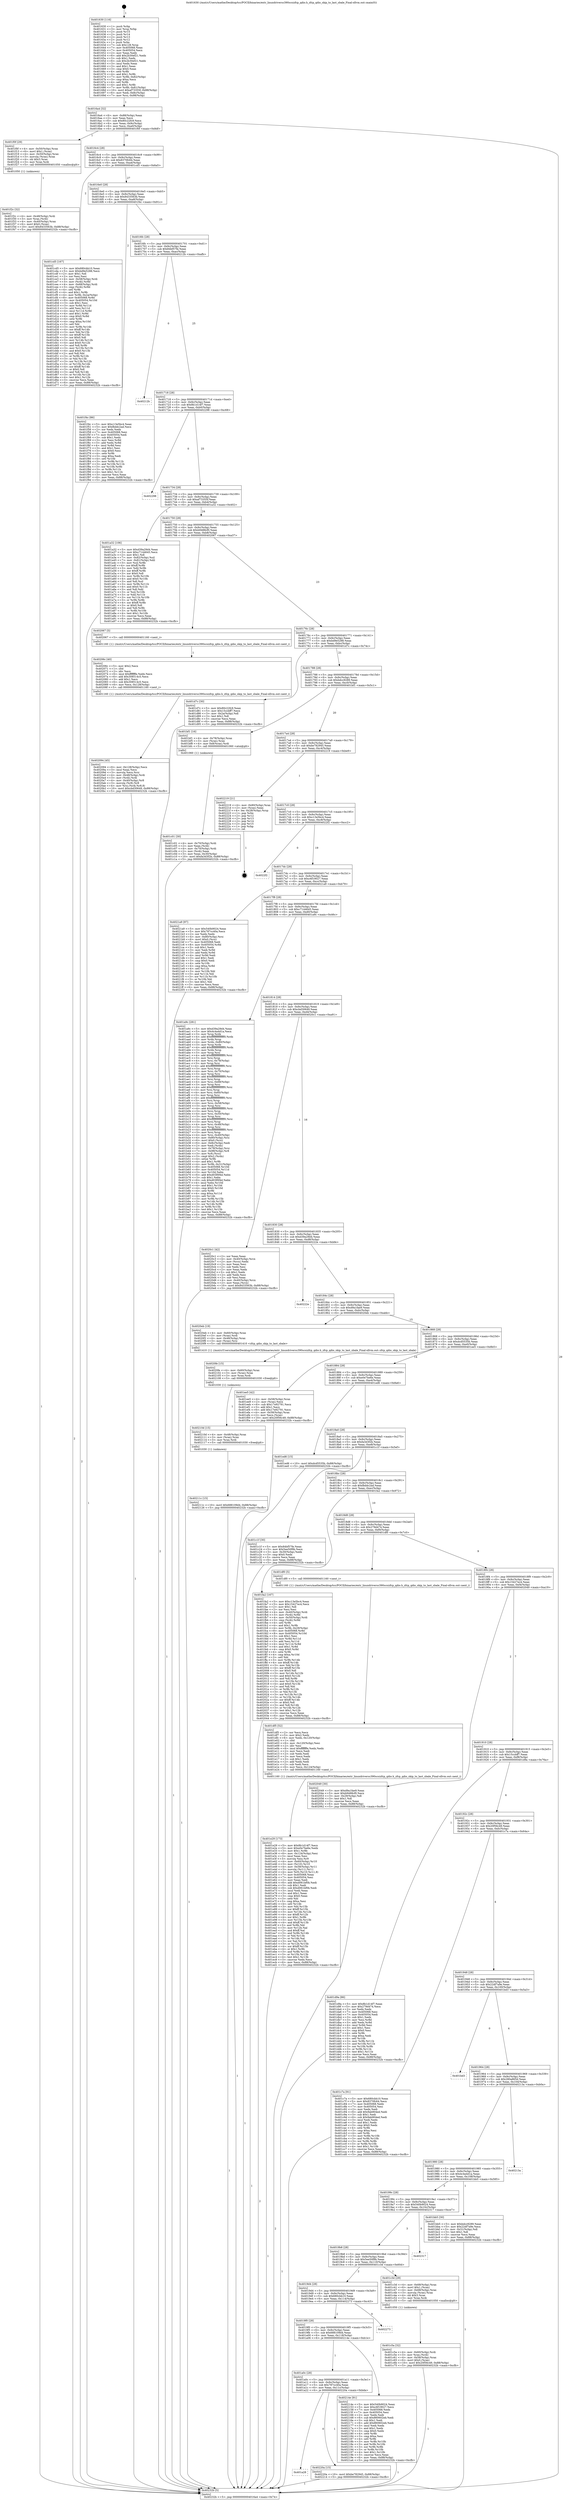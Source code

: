 digraph "0x401630" {
  label = "0x401630 (/mnt/c/Users/mathe/Desktop/tcc/POCII/binaries/extr_linuxdriverss390scsizfcp_qdio.h_zfcp_qdio_skip_to_last_sbale_Final-ollvm.out::main(0))"
  labelloc = "t"
  node[shape=record]

  Entry [label="",width=0.3,height=0.3,shape=circle,fillcolor=black,style=filled]
  "0x4016a4" [label="{
     0x4016a4 [32]\l
     | [instrs]\l
     &nbsp;&nbsp;0x4016a4 \<+6\>: mov -0x88(%rbp),%eax\l
     &nbsp;&nbsp;0x4016aa \<+2\>: mov %eax,%ecx\l
     &nbsp;&nbsp;0x4016ac \<+6\>: sub $0x80c22fc9,%ecx\l
     &nbsp;&nbsp;0x4016b2 \<+6\>: mov %eax,-0x9c(%rbp)\l
     &nbsp;&nbsp;0x4016b8 \<+6\>: mov %ecx,-0xa0(%rbp)\l
     &nbsp;&nbsp;0x4016be \<+6\>: je 0000000000401f0f \<main+0x8df\>\l
  }"]
  "0x401f0f" [label="{
     0x401f0f [29]\l
     | [instrs]\l
     &nbsp;&nbsp;0x401f0f \<+4\>: mov -0x50(%rbp),%rax\l
     &nbsp;&nbsp;0x401f13 \<+6\>: movl $0x1,(%rax)\l
     &nbsp;&nbsp;0x401f19 \<+4\>: mov -0x50(%rbp),%rax\l
     &nbsp;&nbsp;0x401f1d \<+3\>: movslq (%rax),%rax\l
     &nbsp;&nbsp;0x401f20 \<+4\>: shl $0x3,%rax\l
     &nbsp;&nbsp;0x401f24 \<+3\>: mov %rax,%rdi\l
     &nbsp;&nbsp;0x401f27 \<+5\>: call 0000000000401050 \<malloc@plt\>\l
     | [calls]\l
     &nbsp;&nbsp;0x401050 \{1\} (unknown)\l
  }"]
  "0x4016c4" [label="{
     0x4016c4 [28]\l
     | [instrs]\l
     &nbsp;&nbsp;0x4016c4 \<+5\>: jmp 00000000004016c9 \<main+0x99\>\l
     &nbsp;&nbsp;0x4016c9 \<+6\>: mov -0x9c(%rbp),%eax\l
     &nbsp;&nbsp;0x4016cf \<+5\>: sub $0x8370fc64,%eax\l
     &nbsp;&nbsp;0x4016d4 \<+6\>: mov %eax,-0xa4(%rbp)\l
     &nbsp;&nbsp;0x4016da \<+6\>: je 0000000000401cd5 \<main+0x6a5\>\l
  }"]
  Exit [label="",width=0.3,height=0.3,shape=circle,fillcolor=black,style=filled,peripheries=2]
  "0x401cd5" [label="{
     0x401cd5 [167]\l
     | [instrs]\l
     &nbsp;&nbsp;0x401cd5 \<+5\>: mov $0x680cbb10,%eax\l
     &nbsp;&nbsp;0x401cda \<+5\>: mov $0xbd9e5288,%ecx\l
     &nbsp;&nbsp;0x401cdf \<+2\>: mov $0x1,%dl\l
     &nbsp;&nbsp;0x401ce1 \<+2\>: xor %esi,%esi\l
     &nbsp;&nbsp;0x401ce3 \<+4\>: mov -0x58(%rbp),%rdi\l
     &nbsp;&nbsp;0x401ce7 \<+3\>: mov (%rdi),%r8d\l
     &nbsp;&nbsp;0x401cea \<+4\>: mov -0x68(%rbp),%rdi\l
     &nbsp;&nbsp;0x401cee \<+3\>: cmp (%rdi),%r8d\l
     &nbsp;&nbsp;0x401cf1 \<+4\>: setl %r9b\l
     &nbsp;&nbsp;0x401cf5 \<+4\>: and $0x1,%r9b\l
     &nbsp;&nbsp;0x401cf9 \<+4\>: mov %r9b,-0x2a(%rbp)\l
     &nbsp;&nbsp;0x401cfd \<+8\>: mov 0x405068,%r8d\l
     &nbsp;&nbsp;0x401d05 \<+8\>: mov 0x405054,%r10d\l
     &nbsp;&nbsp;0x401d0d \<+3\>: sub $0x1,%esi\l
     &nbsp;&nbsp;0x401d10 \<+3\>: mov %r8d,%r11d\l
     &nbsp;&nbsp;0x401d13 \<+3\>: add %esi,%r11d\l
     &nbsp;&nbsp;0x401d16 \<+4\>: imul %r11d,%r8d\l
     &nbsp;&nbsp;0x401d1a \<+4\>: and $0x1,%r8d\l
     &nbsp;&nbsp;0x401d1e \<+4\>: cmp $0x0,%r8d\l
     &nbsp;&nbsp;0x401d22 \<+4\>: sete %r9b\l
     &nbsp;&nbsp;0x401d26 \<+4\>: cmp $0xa,%r10d\l
     &nbsp;&nbsp;0x401d2a \<+3\>: setl %bl\l
     &nbsp;&nbsp;0x401d2d \<+3\>: mov %r9b,%r14b\l
     &nbsp;&nbsp;0x401d30 \<+4\>: xor $0xff,%r14b\l
     &nbsp;&nbsp;0x401d34 \<+3\>: mov %bl,%r15b\l
     &nbsp;&nbsp;0x401d37 \<+4\>: xor $0xff,%r15b\l
     &nbsp;&nbsp;0x401d3b \<+3\>: xor $0x0,%dl\l
     &nbsp;&nbsp;0x401d3e \<+3\>: mov %r14b,%r12b\l
     &nbsp;&nbsp;0x401d41 \<+4\>: and $0x0,%r12b\l
     &nbsp;&nbsp;0x401d45 \<+3\>: and %dl,%r9b\l
     &nbsp;&nbsp;0x401d48 \<+3\>: mov %r15b,%r13b\l
     &nbsp;&nbsp;0x401d4b \<+4\>: and $0x0,%r13b\l
     &nbsp;&nbsp;0x401d4f \<+2\>: and %dl,%bl\l
     &nbsp;&nbsp;0x401d51 \<+3\>: or %r9b,%r12b\l
     &nbsp;&nbsp;0x401d54 \<+3\>: or %bl,%r13b\l
     &nbsp;&nbsp;0x401d57 \<+3\>: xor %r13b,%r12b\l
     &nbsp;&nbsp;0x401d5a \<+3\>: or %r15b,%r14b\l
     &nbsp;&nbsp;0x401d5d \<+4\>: xor $0xff,%r14b\l
     &nbsp;&nbsp;0x401d61 \<+3\>: or $0x0,%dl\l
     &nbsp;&nbsp;0x401d64 \<+3\>: and %dl,%r14b\l
     &nbsp;&nbsp;0x401d67 \<+3\>: or %r14b,%r12b\l
     &nbsp;&nbsp;0x401d6a \<+4\>: test $0x1,%r12b\l
     &nbsp;&nbsp;0x401d6e \<+3\>: cmovne %ecx,%eax\l
     &nbsp;&nbsp;0x401d71 \<+6\>: mov %eax,-0x88(%rbp)\l
     &nbsp;&nbsp;0x401d77 \<+5\>: jmp 000000000040232b \<main+0xcfb\>\l
  }"]
  "0x4016e0" [label="{
     0x4016e0 [28]\l
     | [instrs]\l
     &nbsp;&nbsp;0x4016e0 \<+5\>: jmp 00000000004016e5 \<main+0xb5\>\l
     &nbsp;&nbsp;0x4016e5 \<+6\>: mov -0x9c(%rbp),%eax\l
     &nbsp;&nbsp;0x4016eb \<+5\>: sub $0x8433563b,%eax\l
     &nbsp;&nbsp;0x4016f0 \<+6\>: mov %eax,-0xa8(%rbp)\l
     &nbsp;&nbsp;0x4016f6 \<+6\>: je 0000000000401f4c \<main+0x91c\>\l
  }"]
  "0x401a28" [label="{
     0x401a28\l
  }", style=dashed]
  "0x401f4c" [label="{
     0x401f4c [86]\l
     | [instrs]\l
     &nbsp;&nbsp;0x401f4c \<+5\>: mov $0xc13e5bc4,%eax\l
     &nbsp;&nbsp;0x401f51 \<+5\>: mov $0xfbddc2ad,%ecx\l
     &nbsp;&nbsp;0x401f56 \<+2\>: xor %edx,%edx\l
     &nbsp;&nbsp;0x401f58 \<+7\>: mov 0x405068,%esi\l
     &nbsp;&nbsp;0x401f5f \<+7\>: mov 0x405054,%edi\l
     &nbsp;&nbsp;0x401f66 \<+3\>: sub $0x1,%edx\l
     &nbsp;&nbsp;0x401f69 \<+3\>: mov %esi,%r8d\l
     &nbsp;&nbsp;0x401f6c \<+3\>: add %edx,%r8d\l
     &nbsp;&nbsp;0x401f6f \<+4\>: imul %r8d,%esi\l
     &nbsp;&nbsp;0x401f73 \<+3\>: and $0x1,%esi\l
     &nbsp;&nbsp;0x401f76 \<+3\>: cmp $0x0,%esi\l
     &nbsp;&nbsp;0x401f79 \<+4\>: sete %r9b\l
     &nbsp;&nbsp;0x401f7d \<+3\>: cmp $0xa,%edi\l
     &nbsp;&nbsp;0x401f80 \<+4\>: setl %r10b\l
     &nbsp;&nbsp;0x401f84 \<+3\>: mov %r9b,%r11b\l
     &nbsp;&nbsp;0x401f87 \<+3\>: and %r10b,%r11b\l
     &nbsp;&nbsp;0x401f8a \<+3\>: xor %r10b,%r9b\l
     &nbsp;&nbsp;0x401f8d \<+3\>: or %r9b,%r11b\l
     &nbsp;&nbsp;0x401f90 \<+4\>: test $0x1,%r11b\l
     &nbsp;&nbsp;0x401f94 \<+3\>: cmovne %ecx,%eax\l
     &nbsp;&nbsp;0x401f97 \<+6\>: mov %eax,-0x88(%rbp)\l
     &nbsp;&nbsp;0x401f9d \<+5\>: jmp 000000000040232b \<main+0xcfb\>\l
  }"]
  "0x4016fc" [label="{
     0x4016fc [28]\l
     | [instrs]\l
     &nbsp;&nbsp;0x4016fc \<+5\>: jmp 0000000000401701 \<main+0xd1\>\l
     &nbsp;&nbsp;0x401701 \<+6\>: mov -0x9c(%rbp),%eax\l
     &nbsp;&nbsp;0x401707 \<+5\>: sub $0x84bf57fe,%eax\l
     &nbsp;&nbsp;0x40170c \<+6\>: mov %eax,-0xac(%rbp)\l
     &nbsp;&nbsp;0x401712 \<+6\>: je 000000000040212b \<main+0xafb\>\l
  }"]
  "0x40220a" [label="{
     0x40220a [15]\l
     | [instrs]\l
     &nbsp;&nbsp;0x40220a \<+10\>: movl $0xbe782945,-0x88(%rbp)\l
     &nbsp;&nbsp;0x402214 \<+5\>: jmp 000000000040232b \<main+0xcfb\>\l
  }"]
  "0x40212b" [label="{
     0x40212b\l
  }", style=dashed]
  "0x401718" [label="{
     0x401718 [28]\l
     | [instrs]\l
     &nbsp;&nbsp;0x401718 \<+5\>: jmp 000000000040171d \<main+0xed\>\l
     &nbsp;&nbsp;0x40171d \<+6\>: mov -0x9c(%rbp),%eax\l
     &nbsp;&nbsp;0x401723 \<+5\>: sub $0x8b1d14f7,%eax\l
     &nbsp;&nbsp;0x401728 \<+6\>: mov %eax,-0xb0(%rbp)\l
     &nbsp;&nbsp;0x40172e \<+6\>: je 0000000000402298 \<main+0xc68\>\l
  }"]
  "0x401a0c" [label="{
     0x401a0c [28]\l
     | [instrs]\l
     &nbsp;&nbsp;0x401a0c \<+5\>: jmp 0000000000401a11 \<main+0x3e1\>\l
     &nbsp;&nbsp;0x401a11 \<+6\>: mov -0x9c(%rbp),%eax\l
     &nbsp;&nbsp;0x401a17 \<+5\>: sub $0x787cc40a,%eax\l
     &nbsp;&nbsp;0x401a1c \<+6\>: mov %eax,-0x11c(%rbp)\l
     &nbsp;&nbsp;0x401a22 \<+6\>: je 000000000040220a \<main+0xbda\>\l
  }"]
  "0x402298" [label="{
     0x402298\l
  }", style=dashed]
  "0x401734" [label="{
     0x401734 [28]\l
     | [instrs]\l
     &nbsp;&nbsp;0x401734 \<+5\>: jmp 0000000000401739 \<main+0x109\>\l
     &nbsp;&nbsp;0x401739 \<+6\>: mov -0x9c(%rbp),%eax\l
     &nbsp;&nbsp;0x40173f \<+5\>: sub $0xaf73355f,%eax\l
     &nbsp;&nbsp;0x401744 \<+6\>: mov %eax,-0xb4(%rbp)\l
     &nbsp;&nbsp;0x40174a \<+6\>: je 0000000000401a32 \<main+0x402\>\l
  }"]
  "0x40214e" [label="{
     0x40214e [91]\l
     | [instrs]\l
     &nbsp;&nbsp;0x40214e \<+5\>: mov $0x540b9024,%eax\l
     &nbsp;&nbsp;0x402153 \<+5\>: mov $0xc6f19027,%ecx\l
     &nbsp;&nbsp;0x402158 \<+7\>: mov 0x405068,%edx\l
     &nbsp;&nbsp;0x40215f \<+7\>: mov 0x405054,%esi\l
     &nbsp;&nbsp;0x402166 \<+2\>: mov %edx,%edi\l
     &nbsp;&nbsp;0x402168 \<+6\>: sub $0x860602eb,%edi\l
     &nbsp;&nbsp;0x40216e \<+3\>: sub $0x1,%edi\l
     &nbsp;&nbsp;0x402171 \<+6\>: add $0x860602eb,%edi\l
     &nbsp;&nbsp;0x402177 \<+3\>: imul %edi,%edx\l
     &nbsp;&nbsp;0x40217a \<+3\>: and $0x1,%edx\l
     &nbsp;&nbsp;0x40217d \<+3\>: cmp $0x0,%edx\l
     &nbsp;&nbsp;0x402180 \<+4\>: sete %r8b\l
     &nbsp;&nbsp;0x402184 \<+3\>: cmp $0xa,%esi\l
     &nbsp;&nbsp;0x402187 \<+4\>: setl %r9b\l
     &nbsp;&nbsp;0x40218b \<+3\>: mov %r8b,%r10b\l
     &nbsp;&nbsp;0x40218e \<+3\>: and %r9b,%r10b\l
     &nbsp;&nbsp;0x402191 \<+3\>: xor %r9b,%r8b\l
     &nbsp;&nbsp;0x402194 \<+3\>: or %r8b,%r10b\l
     &nbsp;&nbsp;0x402197 \<+4\>: test $0x1,%r10b\l
     &nbsp;&nbsp;0x40219b \<+3\>: cmovne %ecx,%eax\l
     &nbsp;&nbsp;0x40219e \<+6\>: mov %eax,-0x88(%rbp)\l
     &nbsp;&nbsp;0x4021a4 \<+5\>: jmp 000000000040232b \<main+0xcfb\>\l
  }"]
  "0x401a32" [label="{
     0x401a32 [106]\l
     | [instrs]\l
     &nbsp;&nbsp;0x401a32 \<+5\>: mov $0xd39a29d4,%eax\l
     &nbsp;&nbsp;0x401a37 \<+5\>: mov $0xc7144645,%ecx\l
     &nbsp;&nbsp;0x401a3c \<+2\>: mov $0x1,%dl\l
     &nbsp;&nbsp;0x401a3e \<+7\>: mov -0x82(%rbp),%sil\l
     &nbsp;&nbsp;0x401a45 \<+7\>: mov -0x81(%rbp),%dil\l
     &nbsp;&nbsp;0x401a4c \<+3\>: mov %sil,%r8b\l
     &nbsp;&nbsp;0x401a4f \<+4\>: xor $0xff,%r8b\l
     &nbsp;&nbsp;0x401a53 \<+3\>: mov %dil,%r9b\l
     &nbsp;&nbsp;0x401a56 \<+4\>: xor $0xff,%r9b\l
     &nbsp;&nbsp;0x401a5a \<+3\>: xor $0x0,%dl\l
     &nbsp;&nbsp;0x401a5d \<+3\>: mov %r8b,%r10b\l
     &nbsp;&nbsp;0x401a60 \<+4\>: and $0x0,%r10b\l
     &nbsp;&nbsp;0x401a64 \<+3\>: and %dl,%sil\l
     &nbsp;&nbsp;0x401a67 \<+3\>: mov %r9b,%r11b\l
     &nbsp;&nbsp;0x401a6a \<+4\>: and $0x0,%r11b\l
     &nbsp;&nbsp;0x401a6e \<+3\>: and %dl,%dil\l
     &nbsp;&nbsp;0x401a71 \<+3\>: or %sil,%r10b\l
     &nbsp;&nbsp;0x401a74 \<+3\>: or %dil,%r11b\l
     &nbsp;&nbsp;0x401a77 \<+3\>: xor %r11b,%r10b\l
     &nbsp;&nbsp;0x401a7a \<+3\>: or %r9b,%r8b\l
     &nbsp;&nbsp;0x401a7d \<+4\>: xor $0xff,%r8b\l
     &nbsp;&nbsp;0x401a81 \<+3\>: or $0x0,%dl\l
     &nbsp;&nbsp;0x401a84 \<+3\>: and %dl,%r8b\l
     &nbsp;&nbsp;0x401a87 \<+3\>: or %r8b,%r10b\l
     &nbsp;&nbsp;0x401a8a \<+4\>: test $0x1,%r10b\l
     &nbsp;&nbsp;0x401a8e \<+3\>: cmovne %ecx,%eax\l
     &nbsp;&nbsp;0x401a91 \<+6\>: mov %eax,-0x88(%rbp)\l
     &nbsp;&nbsp;0x401a97 \<+5\>: jmp 000000000040232b \<main+0xcfb\>\l
  }"]
  "0x401750" [label="{
     0x401750 [28]\l
     | [instrs]\l
     &nbsp;&nbsp;0x401750 \<+5\>: jmp 0000000000401755 \<main+0x125\>\l
     &nbsp;&nbsp;0x401755 \<+6\>: mov -0x9c(%rbp),%eax\l
     &nbsp;&nbsp;0x40175b \<+5\>: sub $0xb9488cf0,%eax\l
     &nbsp;&nbsp;0x401760 \<+6\>: mov %eax,-0xb8(%rbp)\l
     &nbsp;&nbsp;0x401766 \<+6\>: je 0000000000402067 \<main+0xa37\>\l
  }"]
  "0x40232b" [label="{
     0x40232b [5]\l
     | [instrs]\l
     &nbsp;&nbsp;0x40232b \<+5\>: jmp 00000000004016a4 \<main+0x74\>\l
  }"]
  "0x401630" [label="{
     0x401630 [116]\l
     | [instrs]\l
     &nbsp;&nbsp;0x401630 \<+1\>: push %rbp\l
     &nbsp;&nbsp;0x401631 \<+3\>: mov %rsp,%rbp\l
     &nbsp;&nbsp;0x401634 \<+2\>: push %r15\l
     &nbsp;&nbsp;0x401636 \<+2\>: push %r14\l
     &nbsp;&nbsp;0x401638 \<+2\>: push %r13\l
     &nbsp;&nbsp;0x40163a \<+2\>: push %r12\l
     &nbsp;&nbsp;0x40163c \<+1\>: push %rbx\l
     &nbsp;&nbsp;0x40163d \<+7\>: sub $0x128,%rsp\l
     &nbsp;&nbsp;0x401644 \<+7\>: mov 0x405068,%eax\l
     &nbsp;&nbsp;0x40164b \<+7\>: mov 0x405054,%ecx\l
     &nbsp;&nbsp;0x401652 \<+2\>: mov %eax,%edx\l
     &nbsp;&nbsp;0x401654 \<+6\>: add $0x2b30ef21,%edx\l
     &nbsp;&nbsp;0x40165a \<+3\>: sub $0x1,%edx\l
     &nbsp;&nbsp;0x40165d \<+6\>: sub $0x2b30ef21,%edx\l
     &nbsp;&nbsp;0x401663 \<+3\>: imul %edx,%eax\l
     &nbsp;&nbsp;0x401666 \<+3\>: and $0x1,%eax\l
     &nbsp;&nbsp;0x401669 \<+3\>: cmp $0x0,%eax\l
     &nbsp;&nbsp;0x40166c \<+4\>: sete %r8b\l
     &nbsp;&nbsp;0x401670 \<+4\>: and $0x1,%r8b\l
     &nbsp;&nbsp;0x401674 \<+7\>: mov %r8b,-0x82(%rbp)\l
     &nbsp;&nbsp;0x40167b \<+3\>: cmp $0xa,%ecx\l
     &nbsp;&nbsp;0x40167e \<+4\>: setl %r8b\l
     &nbsp;&nbsp;0x401682 \<+4\>: and $0x1,%r8b\l
     &nbsp;&nbsp;0x401686 \<+7\>: mov %r8b,-0x81(%rbp)\l
     &nbsp;&nbsp;0x40168d \<+10\>: movl $0xaf73355f,-0x88(%rbp)\l
     &nbsp;&nbsp;0x401697 \<+6\>: mov %edi,-0x8c(%rbp)\l
     &nbsp;&nbsp;0x40169d \<+7\>: mov %rsi,-0x98(%rbp)\l
  }"]
  "0x4019f0" [label="{
     0x4019f0 [28]\l
     | [instrs]\l
     &nbsp;&nbsp;0x4019f0 \<+5\>: jmp 00000000004019f5 \<main+0x3c5\>\l
     &nbsp;&nbsp;0x4019f5 \<+6\>: mov -0x9c(%rbp),%eax\l
     &nbsp;&nbsp;0x4019fb \<+5\>: sub $0x688109d4,%eax\l
     &nbsp;&nbsp;0x401a00 \<+6\>: mov %eax,-0x118(%rbp)\l
     &nbsp;&nbsp;0x401a06 \<+6\>: je 000000000040214e \<main+0xb1e\>\l
  }"]
  "0x402067" [label="{
     0x402067 [5]\l
     | [instrs]\l
     &nbsp;&nbsp;0x402067 \<+5\>: call 0000000000401160 \<next_i\>\l
     | [calls]\l
     &nbsp;&nbsp;0x401160 \{1\} (/mnt/c/Users/mathe/Desktop/tcc/POCII/binaries/extr_linuxdriverss390scsizfcp_qdio.h_zfcp_qdio_skip_to_last_sbale_Final-ollvm.out::next_i)\l
  }"]
  "0x40176c" [label="{
     0x40176c [28]\l
     | [instrs]\l
     &nbsp;&nbsp;0x40176c \<+5\>: jmp 0000000000401771 \<main+0x141\>\l
     &nbsp;&nbsp;0x401771 \<+6\>: mov -0x9c(%rbp),%eax\l
     &nbsp;&nbsp;0x401777 \<+5\>: sub $0xbd9e5288,%eax\l
     &nbsp;&nbsp;0x40177c \<+6\>: mov %eax,-0xbc(%rbp)\l
     &nbsp;&nbsp;0x401782 \<+6\>: je 0000000000401d7c \<main+0x74c\>\l
  }"]
  "0x402273" [label="{
     0x402273\l
  }", style=dashed]
  "0x401d7c" [label="{
     0x401d7c [30]\l
     | [instrs]\l
     &nbsp;&nbsp;0x401d7c \<+5\>: mov $0x80c22fc9,%eax\l
     &nbsp;&nbsp;0x401d81 \<+5\>: mov $0x15ccbff7,%ecx\l
     &nbsp;&nbsp;0x401d86 \<+3\>: mov -0x2a(%rbp),%dl\l
     &nbsp;&nbsp;0x401d89 \<+3\>: test $0x1,%dl\l
     &nbsp;&nbsp;0x401d8c \<+3\>: cmovne %ecx,%eax\l
     &nbsp;&nbsp;0x401d8f \<+6\>: mov %eax,-0x88(%rbp)\l
     &nbsp;&nbsp;0x401d95 \<+5\>: jmp 000000000040232b \<main+0xcfb\>\l
  }"]
  "0x401788" [label="{
     0x401788 [28]\l
     | [instrs]\l
     &nbsp;&nbsp;0x401788 \<+5\>: jmp 000000000040178d \<main+0x15d\>\l
     &nbsp;&nbsp;0x40178d \<+6\>: mov -0x9c(%rbp),%eax\l
     &nbsp;&nbsp;0x401793 \<+5\>: sub $0xbdcc9289,%eax\l
     &nbsp;&nbsp;0x401798 \<+6\>: mov %eax,-0xc0(%rbp)\l
     &nbsp;&nbsp;0x40179e \<+6\>: je 0000000000401bf1 \<main+0x5c1\>\l
  }"]
  "0x40211c" [label="{
     0x40211c [15]\l
     | [instrs]\l
     &nbsp;&nbsp;0x40211c \<+10\>: movl $0x688109d4,-0x88(%rbp)\l
     &nbsp;&nbsp;0x402126 \<+5\>: jmp 000000000040232b \<main+0xcfb\>\l
  }"]
  "0x401bf1" [label="{
     0x401bf1 [16]\l
     | [instrs]\l
     &nbsp;&nbsp;0x401bf1 \<+4\>: mov -0x78(%rbp),%rax\l
     &nbsp;&nbsp;0x401bf5 \<+3\>: mov (%rax),%rax\l
     &nbsp;&nbsp;0x401bf8 \<+4\>: mov 0x8(%rax),%rdi\l
     &nbsp;&nbsp;0x401bfc \<+5\>: call 0000000000401060 \<atoi@plt\>\l
     | [calls]\l
     &nbsp;&nbsp;0x401060 \{1\} (unknown)\l
  }"]
  "0x4017a4" [label="{
     0x4017a4 [28]\l
     | [instrs]\l
     &nbsp;&nbsp;0x4017a4 \<+5\>: jmp 00000000004017a9 \<main+0x179\>\l
     &nbsp;&nbsp;0x4017a9 \<+6\>: mov -0x9c(%rbp),%eax\l
     &nbsp;&nbsp;0x4017af \<+5\>: sub $0xbe782945,%eax\l
     &nbsp;&nbsp;0x4017b4 \<+6\>: mov %eax,-0xc4(%rbp)\l
     &nbsp;&nbsp;0x4017ba \<+6\>: je 0000000000402219 \<main+0xbe9\>\l
  }"]
  "0x40210d" [label="{
     0x40210d [15]\l
     | [instrs]\l
     &nbsp;&nbsp;0x40210d \<+4\>: mov -0x48(%rbp),%rax\l
     &nbsp;&nbsp;0x402111 \<+3\>: mov (%rax),%rax\l
     &nbsp;&nbsp;0x402114 \<+3\>: mov %rax,%rdi\l
     &nbsp;&nbsp;0x402117 \<+5\>: call 0000000000401030 \<free@plt\>\l
     | [calls]\l
     &nbsp;&nbsp;0x401030 \{1\} (unknown)\l
  }"]
  "0x402219" [label="{
     0x402219 [21]\l
     | [instrs]\l
     &nbsp;&nbsp;0x402219 \<+4\>: mov -0x80(%rbp),%rax\l
     &nbsp;&nbsp;0x40221d \<+2\>: mov (%rax),%eax\l
     &nbsp;&nbsp;0x40221f \<+4\>: lea -0x28(%rbp),%rsp\l
     &nbsp;&nbsp;0x402223 \<+1\>: pop %rbx\l
     &nbsp;&nbsp;0x402224 \<+2\>: pop %r12\l
     &nbsp;&nbsp;0x402226 \<+2\>: pop %r13\l
     &nbsp;&nbsp;0x402228 \<+2\>: pop %r14\l
     &nbsp;&nbsp;0x40222a \<+2\>: pop %r15\l
     &nbsp;&nbsp;0x40222c \<+1\>: pop %rbp\l
     &nbsp;&nbsp;0x40222d \<+1\>: ret\l
  }"]
  "0x4017c0" [label="{
     0x4017c0 [28]\l
     | [instrs]\l
     &nbsp;&nbsp;0x4017c0 \<+5\>: jmp 00000000004017c5 \<main+0x195\>\l
     &nbsp;&nbsp;0x4017c5 \<+6\>: mov -0x9c(%rbp),%eax\l
     &nbsp;&nbsp;0x4017cb \<+5\>: sub $0xc13e5bc4,%eax\l
     &nbsp;&nbsp;0x4017d0 \<+6\>: mov %eax,-0xc8(%rbp)\l
     &nbsp;&nbsp;0x4017d6 \<+6\>: je 00000000004022f2 \<main+0xcc2\>\l
  }"]
  "0x4020fe" [label="{
     0x4020fe [15]\l
     | [instrs]\l
     &nbsp;&nbsp;0x4020fe \<+4\>: mov -0x60(%rbp),%rax\l
     &nbsp;&nbsp;0x402102 \<+3\>: mov (%rax),%rax\l
     &nbsp;&nbsp;0x402105 \<+3\>: mov %rax,%rdi\l
     &nbsp;&nbsp;0x402108 \<+5\>: call 0000000000401030 \<free@plt\>\l
     | [calls]\l
     &nbsp;&nbsp;0x401030 \{1\} (unknown)\l
  }"]
  "0x4022f2" [label="{
     0x4022f2\l
  }", style=dashed]
  "0x4017dc" [label="{
     0x4017dc [28]\l
     | [instrs]\l
     &nbsp;&nbsp;0x4017dc \<+5\>: jmp 00000000004017e1 \<main+0x1b1\>\l
     &nbsp;&nbsp;0x4017e1 \<+6\>: mov -0x9c(%rbp),%eax\l
     &nbsp;&nbsp;0x4017e7 \<+5\>: sub $0xc6f19027,%eax\l
     &nbsp;&nbsp;0x4017ec \<+6\>: mov %eax,-0xcc(%rbp)\l
     &nbsp;&nbsp;0x4017f2 \<+6\>: je 00000000004021a9 \<main+0xb79\>\l
  }"]
  "0x402094" [label="{
     0x402094 [45]\l
     | [instrs]\l
     &nbsp;&nbsp;0x402094 \<+6\>: mov -0x128(%rbp),%ecx\l
     &nbsp;&nbsp;0x40209a \<+3\>: imul %eax,%ecx\l
     &nbsp;&nbsp;0x40209d \<+3\>: movslq %ecx,%rsi\l
     &nbsp;&nbsp;0x4020a0 \<+4\>: mov -0x48(%rbp),%rdi\l
     &nbsp;&nbsp;0x4020a4 \<+3\>: mov (%rdi),%rdi\l
     &nbsp;&nbsp;0x4020a7 \<+4\>: mov -0x40(%rbp),%r8\l
     &nbsp;&nbsp;0x4020ab \<+3\>: movslq (%r8),%r8\l
     &nbsp;&nbsp;0x4020ae \<+4\>: mov %rsi,(%rdi,%r8,8)\l
     &nbsp;&nbsp;0x4020b2 \<+10\>: movl $0xcbd30649,-0x88(%rbp)\l
     &nbsp;&nbsp;0x4020bc \<+5\>: jmp 000000000040232b \<main+0xcfb\>\l
  }"]
  "0x4021a9" [label="{
     0x4021a9 [97]\l
     | [instrs]\l
     &nbsp;&nbsp;0x4021a9 \<+5\>: mov $0x540b9024,%eax\l
     &nbsp;&nbsp;0x4021ae \<+5\>: mov $0x787cc40a,%ecx\l
     &nbsp;&nbsp;0x4021b3 \<+2\>: xor %edx,%edx\l
     &nbsp;&nbsp;0x4021b5 \<+4\>: mov -0x80(%rbp),%rsi\l
     &nbsp;&nbsp;0x4021b9 \<+6\>: movl $0x0,(%rsi)\l
     &nbsp;&nbsp;0x4021bf \<+7\>: mov 0x405068,%edi\l
     &nbsp;&nbsp;0x4021c6 \<+8\>: mov 0x405054,%r8d\l
     &nbsp;&nbsp;0x4021ce \<+3\>: sub $0x1,%edx\l
     &nbsp;&nbsp;0x4021d1 \<+3\>: mov %edi,%r9d\l
     &nbsp;&nbsp;0x4021d4 \<+3\>: add %edx,%r9d\l
     &nbsp;&nbsp;0x4021d7 \<+4\>: imul %r9d,%edi\l
     &nbsp;&nbsp;0x4021db \<+3\>: and $0x1,%edi\l
     &nbsp;&nbsp;0x4021de \<+3\>: cmp $0x0,%edi\l
     &nbsp;&nbsp;0x4021e1 \<+4\>: sete %r10b\l
     &nbsp;&nbsp;0x4021e5 \<+4\>: cmp $0xa,%r8d\l
     &nbsp;&nbsp;0x4021e9 \<+4\>: setl %r11b\l
     &nbsp;&nbsp;0x4021ed \<+3\>: mov %r10b,%bl\l
     &nbsp;&nbsp;0x4021f0 \<+3\>: and %r11b,%bl\l
     &nbsp;&nbsp;0x4021f3 \<+3\>: xor %r11b,%r10b\l
     &nbsp;&nbsp;0x4021f6 \<+3\>: or %r10b,%bl\l
     &nbsp;&nbsp;0x4021f9 \<+3\>: test $0x1,%bl\l
     &nbsp;&nbsp;0x4021fc \<+3\>: cmovne %ecx,%eax\l
     &nbsp;&nbsp;0x4021ff \<+6\>: mov %eax,-0x88(%rbp)\l
     &nbsp;&nbsp;0x402205 \<+5\>: jmp 000000000040232b \<main+0xcfb\>\l
  }"]
  "0x4017f8" [label="{
     0x4017f8 [28]\l
     | [instrs]\l
     &nbsp;&nbsp;0x4017f8 \<+5\>: jmp 00000000004017fd \<main+0x1cd\>\l
     &nbsp;&nbsp;0x4017fd \<+6\>: mov -0x9c(%rbp),%eax\l
     &nbsp;&nbsp;0x401803 \<+5\>: sub $0xc7144645,%eax\l
     &nbsp;&nbsp;0x401808 \<+6\>: mov %eax,-0xd0(%rbp)\l
     &nbsp;&nbsp;0x40180e \<+6\>: je 0000000000401a9c \<main+0x46c\>\l
  }"]
  "0x40206c" [label="{
     0x40206c [40]\l
     | [instrs]\l
     &nbsp;&nbsp;0x40206c \<+5\>: mov $0x2,%ecx\l
     &nbsp;&nbsp;0x402071 \<+1\>: cltd\l
     &nbsp;&nbsp;0x402072 \<+2\>: idiv %ecx\l
     &nbsp;&nbsp;0x402074 \<+6\>: imul $0xfffffffe,%edx,%ecx\l
     &nbsp;&nbsp;0x40207a \<+6\>: add $0x308514c5,%ecx\l
     &nbsp;&nbsp;0x402080 \<+3\>: add $0x1,%ecx\l
     &nbsp;&nbsp;0x402083 \<+6\>: sub $0x308514c5,%ecx\l
     &nbsp;&nbsp;0x402089 \<+6\>: mov %ecx,-0x128(%rbp)\l
     &nbsp;&nbsp;0x40208f \<+5\>: call 0000000000401160 \<next_i\>\l
     | [calls]\l
     &nbsp;&nbsp;0x401160 \{1\} (/mnt/c/Users/mathe/Desktop/tcc/POCII/binaries/extr_linuxdriverss390scsizfcp_qdio.h_zfcp_qdio_skip_to_last_sbale_Final-ollvm.out::next_i)\l
  }"]
  "0x401a9c" [label="{
     0x401a9c [281]\l
     | [instrs]\l
     &nbsp;&nbsp;0x401a9c \<+5\>: mov $0xd39a29d4,%eax\l
     &nbsp;&nbsp;0x401aa1 \<+5\>: mov $0x4c4a4d1a,%ecx\l
     &nbsp;&nbsp;0x401aa6 \<+3\>: mov %rsp,%rdx\l
     &nbsp;&nbsp;0x401aa9 \<+4\>: add $0xfffffffffffffff0,%rdx\l
     &nbsp;&nbsp;0x401aad \<+3\>: mov %rdx,%rsp\l
     &nbsp;&nbsp;0x401ab0 \<+4\>: mov %rdx,-0x80(%rbp)\l
     &nbsp;&nbsp;0x401ab4 \<+3\>: mov %rsp,%rdx\l
     &nbsp;&nbsp;0x401ab7 \<+4\>: add $0xfffffffffffffff0,%rdx\l
     &nbsp;&nbsp;0x401abb \<+3\>: mov %rdx,%rsp\l
     &nbsp;&nbsp;0x401abe \<+3\>: mov %rsp,%rsi\l
     &nbsp;&nbsp;0x401ac1 \<+4\>: add $0xfffffffffffffff0,%rsi\l
     &nbsp;&nbsp;0x401ac5 \<+3\>: mov %rsi,%rsp\l
     &nbsp;&nbsp;0x401ac8 \<+4\>: mov %rsi,-0x78(%rbp)\l
     &nbsp;&nbsp;0x401acc \<+3\>: mov %rsp,%rsi\l
     &nbsp;&nbsp;0x401acf \<+4\>: add $0xfffffffffffffff0,%rsi\l
     &nbsp;&nbsp;0x401ad3 \<+3\>: mov %rsi,%rsp\l
     &nbsp;&nbsp;0x401ad6 \<+4\>: mov %rsi,-0x70(%rbp)\l
     &nbsp;&nbsp;0x401ada \<+3\>: mov %rsp,%rsi\l
     &nbsp;&nbsp;0x401add \<+4\>: add $0xfffffffffffffff0,%rsi\l
     &nbsp;&nbsp;0x401ae1 \<+3\>: mov %rsi,%rsp\l
     &nbsp;&nbsp;0x401ae4 \<+4\>: mov %rsi,-0x68(%rbp)\l
     &nbsp;&nbsp;0x401ae8 \<+3\>: mov %rsp,%rsi\l
     &nbsp;&nbsp;0x401aeb \<+4\>: add $0xfffffffffffffff0,%rsi\l
     &nbsp;&nbsp;0x401aef \<+3\>: mov %rsi,%rsp\l
     &nbsp;&nbsp;0x401af2 \<+4\>: mov %rsi,-0x60(%rbp)\l
     &nbsp;&nbsp;0x401af6 \<+3\>: mov %rsp,%rsi\l
     &nbsp;&nbsp;0x401af9 \<+4\>: add $0xfffffffffffffff0,%rsi\l
     &nbsp;&nbsp;0x401afd \<+3\>: mov %rsi,%rsp\l
     &nbsp;&nbsp;0x401b00 \<+4\>: mov %rsi,-0x58(%rbp)\l
     &nbsp;&nbsp;0x401b04 \<+3\>: mov %rsp,%rsi\l
     &nbsp;&nbsp;0x401b07 \<+4\>: add $0xfffffffffffffff0,%rsi\l
     &nbsp;&nbsp;0x401b0b \<+3\>: mov %rsi,%rsp\l
     &nbsp;&nbsp;0x401b0e \<+4\>: mov %rsi,-0x50(%rbp)\l
     &nbsp;&nbsp;0x401b12 \<+3\>: mov %rsp,%rsi\l
     &nbsp;&nbsp;0x401b15 \<+4\>: add $0xfffffffffffffff0,%rsi\l
     &nbsp;&nbsp;0x401b19 \<+3\>: mov %rsi,%rsp\l
     &nbsp;&nbsp;0x401b1c \<+4\>: mov %rsi,-0x48(%rbp)\l
     &nbsp;&nbsp;0x401b20 \<+3\>: mov %rsp,%rsi\l
     &nbsp;&nbsp;0x401b23 \<+4\>: add $0xfffffffffffffff0,%rsi\l
     &nbsp;&nbsp;0x401b27 \<+3\>: mov %rsi,%rsp\l
     &nbsp;&nbsp;0x401b2a \<+4\>: mov %rsi,-0x40(%rbp)\l
     &nbsp;&nbsp;0x401b2e \<+4\>: mov -0x80(%rbp),%rsi\l
     &nbsp;&nbsp;0x401b32 \<+6\>: movl $0x0,(%rsi)\l
     &nbsp;&nbsp;0x401b38 \<+6\>: mov -0x8c(%rbp),%edi\l
     &nbsp;&nbsp;0x401b3e \<+2\>: mov %edi,(%rdx)\l
     &nbsp;&nbsp;0x401b40 \<+4\>: mov -0x78(%rbp),%rsi\l
     &nbsp;&nbsp;0x401b44 \<+7\>: mov -0x98(%rbp),%r8\l
     &nbsp;&nbsp;0x401b4b \<+3\>: mov %r8,(%rsi)\l
     &nbsp;&nbsp;0x401b4e \<+3\>: cmpl $0x2,(%rdx)\l
     &nbsp;&nbsp;0x401b51 \<+4\>: setne %r9b\l
     &nbsp;&nbsp;0x401b55 \<+4\>: and $0x1,%r9b\l
     &nbsp;&nbsp;0x401b59 \<+4\>: mov %r9b,-0x31(%rbp)\l
     &nbsp;&nbsp;0x401b5d \<+8\>: mov 0x405068,%r10d\l
     &nbsp;&nbsp;0x401b65 \<+8\>: mov 0x405054,%r11d\l
     &nbsp;&nbsp;0x401b6d \<+3\>: mov %r10d,%ebx\l
     &nbsp;&nbsp;0x401b70 \<+6\>: add $0xd03f0f4d,%ebx\l
     &nbsp;&nbsp;0x401b76 \<+3\>: sub $0x1,%ebx\l
     &nbsp;&nbsp;0x401b79 \<+6\>: sub $0xd03f0f4d,%ebx\l
     &nbsp;&nbsp;0x401b7f \<+4\>: imul %ebx,%r10d\l
     &nbsp;&nbsp;0x401b83 \<+4\>: and $0x1,%r10d\l
     &nbsp;&nbsp;0x401b87 \<+4\>: cmp $0x0,%r10d\l
     &nbsp;&nbsp;0x401b8b \<+4\>: sete %r9b\l
     &nbsp;&nbsp;0x401b8f \<+4\>: cmp $0xa,%r11d\l
     &nbsp;&nbsp;0x401b93 \<+4\>: setl %r14b\l
     &nbsp;&nbsp;0x401b97 \<+3\>: mov %r9b,%r15b\l
     &nbsp;&nbsp;0x401b9a \<+3\>: and %r14b,%r15b\l
     &nbsp;&nbsp;0x401b9d \<+3\>: xor %r14b,%r9b\l
     &nbsp;&nbsp;0x401ba0 \<+3\>: or %r9b,%r15b\l
     &nbsp;&nbsp;0x401ba3 \<+4\>: test $0x1,%r15b\l
     &nbsp;&nbsp;0x401ba7 \<+3\>: cmovne %ecx,%eax\l
     &nbsp;&nbsp;0x401baa \<+6\>: mov %eax,-0x88(%rbp)\l
     &nbsp;&nbsp;0x401bb0 \<+5\>: jmp 000000000040232b \<main+0xcfb\>\l
  }"]
  "0x401814" [label="{
     0x401814 [28]\l
     | [instrs]\l
     &nbsp;&nbsp;0x401814 \<+5\>: jmp 0000000000401819 \<main+0x1e9\>\l
     &nbsp;&nbsp;0x401819 \<+6\>: mov -0x9c(%rbp),%eax\l
     &nbsp;&nbsp;0x40181f \<+5\>: sub $0xcbd30649,%eax\l
     &nbsp;&nbsp;0x401824 \<+6\>: mov %eax,-0xd4(%rbp)\l
     &nbsp;&nbsp;0x40182a \<+6\>: je 00000000004020c1 \<main+0xa91\>\l
  }"]
  "0x401f2c" [label="{
     0x401f2c [32]\l
     | [instrs]\l
     &nbsp;&nbsp;0x401f2c \<+4\>: mov -0x48(%rbp),%rdi\l
     &nbsp;&nbsp;0x401f30 \<+3\>: mov %rax,(%rdi)\l
     &nbsp;&nbsp;0x401f33 \<+4\>: mov -0x40(%rbp),%rax\l
     &nbsp;&nbsp;0x401f37 \<+6\>: movl $0x0,(%rax)\l
     &nbsp;&nbsp;0x401f3d \<+10\>: movl $0x8433563b,-0x88(%rbp)\l
     &nbsp;&nbsp;0x401f47 \<+5\>: jmp 000000000040232b \<main+0xcfb\>\l
  }"]
  "0x401e29" [label="{
     0x401e29 [173]\l
     | [instrs]\l
     &nbsp;&nbsp;0x401e29 \<+5\>: mov $0x8b1d14f7,%ecx\l
     &nbsp;&nbsp;0x401e2e \<+5\>: mov $0xe0e7be6e,%edx\l
     &nbsp;&nbsp;0x401e33 \<+3\>: mov $0x1,%r8b\l
     &nbsp;&nbsp;0x401e36 \<+6\>: mov -0x124(%rbp),%esi\l
     &nbsp;&nbsp;0x401e3c \<+3\>: imul %eax,%esi\l
     &nbsp;&nbsp;0x401e3f \<+3\>: movslq %esi,%r9\l
     &nbsp;&nbsp;0x401e42 \<+4\>: mov -0x60(%rbp),%r10\l
     &nbsp;&nbsp;0x401e46 \<+3\>: mov (%r10),%r10\l
     &nbsp;&nbsp;0x401e49 \<+4\>: mov -0x58(%rbp),%r11\l
     &nbsp;&nbsp;0x401e4d \<+3\>: movslq (%r11),%r11\l
     &nbsp;&nbsp;0x401e50 \<+4\>: mov %r9,(%r10,%r11,8)\l
     &nbsp;&nbsp;0x401e54 \<+7\>: mov 0x405068,%eax\l
     &nbsp;&nbsp;0x401e5b \<+7\>: mov 0x405054,%esi\l
     &nbsp;&nbsp;0x401e62 \<+2\>: mov %eax,%edi\l
     &nbsp;&nbsp;0x401e64 \<+6\>: add $0xd061bf0b,%edi\l
     &nbsp;&nbsp;0x401e6a \<+3\>: sub $0x1,%edi\l
     &nbsp;&nbsp;0x401e6d \<+6\>: sub $0xd061bf0b,%edi\l
     &nbsp;&nbsp;0x401e73 \<+3\>: imul %edi,%eax\l
     &nbsp;&nbsp;0x401e76 \<+3\>: and $0x1,%eax\l
     &nbsp;&nbsp;0x401e79 \<+3\>: cmp $0x0,%eax\l
     &nbsp;&nbsp;0x401e7c \<+3\>: sete %bl\l
     &nbsp;&nbsp;0x401e7f \<+3\>: cmp $0xa,%esi\l
     &nbsp;&nbsp;0x401e82 \<+4\>: setl %r14b\l
     &nbsp;&nbsp;0x401e86 \<+3\>: mov %bl,%r15b\l
     &nbsp;&nbsp;0x401e89 \<+4\>: xor $0xff,%r15b\l
     &nbsp;&nbsp;0x401e8d \<+3\>: mov %r14b,%r12b\l
     &nbsp;&nbsp;0x401e90 \<+4\>: xor $0xff,%r12b\l
     &nbsp;&nbsp;0x401e94 \<+4\>: xor $0x1,%r8b\l
     &nbsp;&nbsp;0x401e98 \<+3\>: mov %r15b,%r13b\l
     &nbsp;&nbsp;0x401e9b \<+4\>: and $0xff,%r13b\l
     &nbsp;&nbsp;0x401e9f \<+3\>: and %r8b,%bl\l
     &nbsp;&nbsp;0x401ea2 \<+3\>: mov %r12b,%al\l
     &nbsp;&nbsp;0x401ea5 \<+2\>: and $0xff,%al\l
     &nbsp;&nbsp;0x401ea7 \<+3\>: and %r8b,%r14b\l
     &nbsp;&nbsp;0x401eaa \<+3\>: or %bl,%r13b\l
     &nbsp;&nbsp;0x401ead \<+3\>: or %r14b,%al\l
     &nbsp;&nbsp;0x401eb0 \<+3\>: xor %al,%r13b\l
     &nbsp;&nbsp;0x401eb3 \<+3\>: or %r12b,%r15b\l
     &nbsp;&nbsp;0x401eb6 \<+4\>: xor $0xff,%r15b\l
     &nbsp;&nbsp;0x401eba \<+4\>: or $0x1,%r8b\l
     &nbsp;&nbsp;0x401ebe \<+3\>: and %r8b,%r15b\l
     &nbsp;&nbsp;0x401ec1 \<+3\>: or %r15b,%r13b\l
     &nbsp;&nbsp;0x401ec4 \<+4\>: test $0x1,%r13b\l
     &nbsp;&nbsp;0x401ec8 \<+3\>: cmovne %edx,%ecx\l
     &nbsp;&nbsp;0x401ecb \<+6\>: mov %ecx,-0x88(%rbp)\l
     &nbsp;&nbsp;0x401ed1 \<+5\>: jmp 000000000040232b \<main+0xcfb\>\l
  }"]
  "0x4020c1" [label="{
     0x4020c1 [42]\l
     | [instrs]\l
     &nbsp;&nbsp;0x4020c1 \<+2\>: xor %eax,%eax\l
     &nbsp;&nbsp;0x4020c3 \<+4\>: mov -0x40(%rbp),%rcx\l
     &nbsp;&nbsp;0x4020c7 \<+2\>: mov (%rcx),%edx\l
     &nbsp;&nbsp;0x4020c9 \<+2\>: mov %eax,%esi\l
     &nbsp;&nbsp;0x4020cb \<+2\>: sub %edx,%esi\l
     &nbsp;&nbsp;0x4020cd \<+2\>: mov %eax,%edx\l
     &nbsp;&nbsp;0x4020cf \<+3\>: sub $0x1,%edx\l
     &nbsp;&nbsp;0x4020d2 \<+2\>: add %edx,%esi\l
     &nbsp;&nbsp;0x4020d4 \<+2\>: sub %esi,%eax\l
     &nbsp;&nbsp;0x4020d6 \<+4\>: mov -0x40(%rbp),%rcx\l
     &nbsp;&nbsp;0x4020da \<+2\>: mov %eax,(%rcx)\l
     &nbsp;&nbsp;0x4020dc \<+10\>: movl $0x8433563b,-0x88(%rbp)\l
     &nbsp;&nbsp;0x4020e6 \<+5\>: jmp 000000000040232b \<main+0xcfb\>\l
  }"]
  "0x401830" [label="{
     0x401830 [28]\l
     | [instrs]\l
     &nbsp;&nbsp;0x401830 \<+5\>: jmp 0000000000401835 \<main+0x205\>\l
     &nbsp;&nbsp;0x401835 \<+6\>: mov -0x9c(%rbp),%eax\l
     &nbsp;&nbsp;0x40183b \<+5\>: sub $0xd39a29d4,%eax\l
     &nbsp;&nbsp;0x401840 \<+6\>: mov %eax,-0xd8(%rbp)\l
     &nbsp;&nbsp;0x401846 \<+6\>: je 000000000040222e \<main+0xbfe\>\l
  }"]
  "0x401df5" [label="{
     0x401df5 [52]\l
     | [instrs]\l
     &nbsp;&nbsp;0x401df5 \<+2\>: xor %ecx,%ecx\l
     &nbsp;&nbsp;0x401df7 \<+5\>: mov $0x2,%edx\l
     &nbsp;&nbsp;0x401dfc \<+6\>: mov %edx,-0x120(%rbp)\l
     &nbsp;&nbsp;0x401e02 \<+1\>: cltd\l
     &nbsp;&nbsp;0x401e03 \<+6\>: mov -0x120(%rbp),%esi\l
     &nbsp;&nbsp;0x401e09 \<+2\>: idiv %esi\l
     &nbsp;&nbsp;0x401e0b \<+6\>: imul $0xfffffffe,%edx,%edx\l
     &nbsp;&nbsp;0x401e11 \<+2\>: mov %ecx,%edi\l
     &nbsp;&nbsp;0x401e13 \<+2\>: sub %edx,%edi\l
     &nbsp;&nbsp;0x401e15 \<+2\>: mov %ecx,%edx\l
     &nbsp;&nbsp;0x401e17 \<+3\>: sub $0x1,%edx\l
     &nbsp;&nbsp;0x401e1a \<+2\>: add %edx,%edi\l
     &nbsp;&nbsp;0x401e1c \<+2\>: sub %edi,%ecx\l
     &nbsp;&nbsp;0x401e1e \<+6\>: mov %ecx,-0x124(%rbp)\l
     &nbsp;&nbsp;0x401e24 \<+5\>: call 0000000000401160 \<next_i\>\l
     | [calls]\l
     &nbsp;&nbsp;0x401160 \{1\} (/mnt/c/Users/mathe/Desktop/tcc/POCII/binaries/extr_linuxdriverss390scsizfcp_qdio.h_zfcp_qdio_skip_to_last_sbale_Final-ollvm.out::next_i)\l
  }"]
  "0x40222e" [label="{
     0x40222e\l
  }", style=dashed]
  "0x40184c" [label="{
     0x40184c [28]\l
     | [instrs]\l
     &nbsp;&nbsp;0x40184c \<+5\>: jmp 0000000000401851 \<main+0x221\>\l
     &nbsp;&nbsp;0x401851 \<+6\>: mov -0x9c(%rbp),%eax\l
     &nbsp;&nbsp;0x401857 \<+5\>: sub $0xd9a1fae9,%eax\l
     &nbsp;&nbsp;0x40185c \<+6\>: mov %eax,-0xdc(%rbp)\l
     &nbsp;&nbsp;0x401862 \<+6\>: je 00000000004020eb \<main+0xabb\>\l
  }"]
  "0x401c5a" [label="{
     0x401c5a [32]\l
     | [instrs]\l
     &nbsp;&nbsp;0x401c5a \<+4\>: mov -0x60(%rbp),%rdi\l
     &nbsp;&nbsp;0x401c5e \<+3\>: mov %rax,(%rdi)\l
     &nbsp;&nbsp;0x401c61 \<+4\>: mov -0x58(%rbp),%rax\l
     &nbsp;&nbsp;0x401c65 \<+6\>: movl $0x0,(%rax)\l
     &nbsp;&nbsp;0x401c6b \<+10\>: movl $0x20f56c49,-0x88(%rbp)\l
     &nbsp;&nbsp;0x401c75 \<+5\>: jmp 000000000040232b \<main+0xcfb\>\l
  }"]
  "0x4020eb" [label="{
     0x4020eb [19]\l
     | [instrs]\l
     &nbsp;&nbsp;0x4020eb \<+4\>: mov -0x60(%rbp),%rax\l
     &nbsp;&nbsp;0x4020ef \<+3\>: mov (%rax),%rdi\l
     &nbsp;&nbsp;0x4020f2 \<+4\>: mov -0x48(%rbp),%rax\l
     &nbsp;&nbsp;0x4020f6 \<+3\>: mov (%rax),%rsi\l
     &nbsp;&nbsp;0x4020f9 \<+5\>: call 0000000000401410 \<zfcp_qdio_skip_to_last_sbale\>\l
     | [calls]\l
     &nbsp;&nbsp;0x401410 \{1\} (/mnt/c/Users/mathe/Desktop/tcc/POCII/binaries/extr_linuxdriverss390scsizfcp_qdio.h_zfcp_qdio_skip_to_last_sbale_Final-ollvm.out::zfcp_qdio_skip_to_last_sbale)\l
  }"]
  "0x401868" [label="{
     0x401868 [28]\l
     | [instrs]\l
     &nbsp;&nbsp;0x401868 \<+5\>: jmp 000000000040186d \<main+0x23d\>\l
     &nbsp;&nbsp;0x40186d \<+6\>: mov -0x9c(%rbp),%eax\l
     &nbsp;&nbsp;0x401873 \<+5\>: sub $0xdcd5535b,%eax\l
     &nbsp;&nbsp;0x401878 \<+6\>: mov %eax,-0xe0(%rbp)\l
     &nbsp;&nbsp;0x40187e \<+6\>: je 0000000000401ee5 \<main+0x8b5\>\l
  }"]
  "0x4019d4" [label="{
     0x4019d4 [28]\l
     | [instrs]\l
     &nbsp;&nbsp;0x4019d4 \<+5\>: jmp 00000000004019d9 \<main+0x3a9\>\l
     &nbsp;&nbsp;0x4019d9 \<+6\>: mov -0x9c(%rbp),%eax\l
     &nbsp;&nbsp;0x4019df \<+5\>: sub $0x680cbb10,%eax\l
     &nbsp;&nbsp;0x4019e4 \<+6\>: mov %eax,-0x114(%rbp)\l
     &nbsp;&nbsp;0x4019ea \<+6\>: je 0000000000402273 \<main+0xc43\>\l
  }"]
  "0x401ee5" [label="{
     0x401ee5 [42]\l
     | [instrs]\l
     &nbsp;&nbsp;0x401ee5 \<+4\>: mov -0x58(%rbp),%rax\l
     &nbsp;&nbsp;0x401ee9 \<+2\>: mov (%rax),%ecx\l
     &nbsp;&nbsp;0x401eeb \<+6\>: sub $0x17e92791,%ecx\l
     &nbsp;&nbsp;0x401ef1 \<+3\>: add $0x1,%ecx\l
     &nbsp;&nbsp;0x401ef4 \<+6\>: add $0x17e92791,%ecx\l
     &nbsp;&nbsp;0x401efa \<+4\>: mov -0x58(%rbp),%rax\l
     &nbsp;&nbsp;0x401efe \<+2\>: mov %ecx,(%rax)\l
     &nbsp;&nbsp;0x401f00 \<+10\>: movl $0x20f56c49,-0x88(%rbp)\l
     &nbsp;&nbsp;0x401f0a \<+5\>: jmp 000000000040232b \<main+0xcfb\>\l
  }"]
  "0x401884" [label="{
     0x401884 [28]\l
     | [instrs]\l
     &nbsp;&nbsp;0x401884 \<+5\>: jmp 0000000000401889 \<main+0x259\>\l
     &nbsp;&nbsp;0x401889 \<+6\>: mov -0x9c(%rbp),%eax\l
     &nbsp;&nbsp;0x40188f \<+5\>: sub $0xe0e7be6e,%eax\l
     &nbsp;&nbsp;0x401894 \<+6\>: mov %eax,-0xe4(%rbp)\l
     &nbsp;&nbsp;0x40189a \<+6\>: je 0000000000401ed6 \<main+0x8a6\>\l
  }"]
  "0x401c3d" [label="{
     0x401c3d [29]\l
     | [instrs]\l
     &nbsp;&nbsp;0x401c3d \<+4\>: mov -0x68(%rbp),%rax\l
     &nbsp;&nbsp;0x401c41 \<+6\>: movl $0x1,(%rax)\l
     &nbsp;&nbsp;0x401c47 \<+4\>: mov -0x68(%rbp),%rax\l
     &nbsp;&nbsp;0x401c4b \<+3\>: movslq (%rax),%rax\l
     &nbsp;&nbsp;0x401c4e \<+4\>: shl $0x3,%rax\l
     &nbsp;&nbsp;0x401c52 \<+3\>: mov %rax,%rdi\l
     &nbsp;&nbsp;0x401c55 \<+5\>: call 0000000000401050 \<malloc@plt\>\l
     | [calls]\l
     &nbsp;&nbsp;0x401050 \{1\} (unknown)\l
  }"]
  "0x401ed6" [label="{
     0x401ed6 [15]\l
     | [instrs]\l
     &nbsp;&nbsp;0x401ed6 \<+10\>: movl $0xdcd5535b,-0x88(%rbp)\l
     &nbsp;&nbsp;0x401ee0 \<+5\>: jmp 000000000040232b \<main+0xcfb\>\l
  }"]
  "0x4018a0" [label="{
     0x4018a0 [28]\l
     | [instrs]\l
     &nbsp;&nbsp;0x4018a0 \<+5\>: jmp 00000000004018a5 \<main+0x275\>\l
     &nbsp;&nbsp;0x4018a5 \<+6\>: mov -0x9c(%rbp),%eax\l
     &nbsp;&nbsp;0x4018ab \<+5\>: sub $0xfa3d3f2b,%eax\l
     &nbsp;&nbsp;0x4018b0 \<+6\>: mov %eax,-0xe8(%rbp)\l
     &nbsp;&nbsp;0x4018b6 \<+6\>: je 0000000000401c1f \<main+0x5ef\>\l
  }"]
  "0x4019b8" [label="{
     0x4019b8 [28]\l
     | [instrs]\l
     &nbsp;&nbsp;0x4019b8 \<+5\>: jmp 00000000004019bd \<main+0x38d\>\l
     &nbsp;&nbsp;0x4019bd \<+6\>: mov -0x9c(%rbp),%eax\l
     &nbsp;&nbsp;0x4019c3 \<+5\>: sub $0x5ee50f9b,%eax\l
     &nbsp;&nbsp;0x4019c8 \<+6\>: mov %eax,-0x110(%rbp)\l
     &nbsp;&nbsp;0x4019ce \<+6\>: je 0000000000401c3d \<main+0x60d\>\l
  }"]
  "0x401c1f" [label="{
     0x401c1f [30]\l
     | [instrs]\l
     &nbsp;&nbsp;0x401c1f \<+5\>: mov $0x84bf57fe,%eax\l
     &nbsp;&nbsp;0x401c24 \<+5\>: mov $0x5ee50f9b,%ecx\l
     &nbsp;&nbsp;0x401c29 \<+3\>: mov -0x30(%rbp),%edx\l
     &nbsp;&nbsp;0x401c2c \<+3\>: cmp $0x0,%edx\l
     &nbsp;&nbsp;0x401c2f \<+3\>: cmove %ecx,%eax\l
     &nbsp;&nbsp;0x401c32 \<+6\>: mov %eax,-0x88(%rbp)\l
     &nbsp;&nbsp;0x401c38 \<+5\>: jmp 000000000040232b \<main+0xcfb\>\l
  }"]
  "0x4018bc" [label="{
     0x4018bc [28]\l
     | [instrs]\l
     &nbsp;&nbsp;0x4018bc \<+5\>: jmp 00000000004018c1 \<main+0x291\>\l
     &nbsp;&nbsp;0x4018c1 \<+6\>: mov -0x9c(%rbp),%eax\l
     &nbsp;&nbsp;0x4018c7 \<+5\>: sub $0xfbddc2ad,%eax\l
     &nbsp;&nbsp;0x4018cc \<+6\>: mov %eax,-0xec(%rbp)\l
     &nbsp;&nbsp;0x4018d2 \<+6\>: je 0000000000401fa2 \<main+0x972\>\l
  }"]
  "0x402317" [label="{
     0x402317\l
  }", style=dashed]
  "0x401fa2" [label="{
     0x401fa2 [167]\l
     | [instrs]\l
     &nbsp;&nbsp;0x401fa2 \<+5\>: mov $0xc13e5bc4,%eax\l
     &nbsp;&nbsp;0x401fa7 \<+5\>: mov $0x15427ec4,%ecx\l
     &nbsp;&nbsp;0x401fac \<+2\>: mov $0x1,%dl\l
     &nbsp;&nbsp;0x401fae \<+2\>: xor %esi,%esi\l
     &nbsp;&nbsp;0x401fb0 \<+4\>: mov -0x40(%rbp),%rdi\l
     &nbsp;&nbsp;0x401fb4 \<+3\>: mov (%rdi),%r8d\l
     &nbsp;&nbsp;0x401fb7 \<+4\>: mov -0x50(%rbp),%rdi\l
     &nbsp;&nbsp;0x401fbb \<+3\>: cmp (%rdi),%r8d\l
     &nbsp;&nbsp;0x401fbe \<+4\>: setl %r9b\l
     &nbsp;&nbsp;0x401fc2 \<+4\>: and $0x1,%r9b\l
     &nbsp;&nbsp;0x401fc6 \<+4\>: mov %r9b,-0x29(%rbp)\l
     &nbsp;&nbsp;0x401fca \<+8\>: mov 0x405068,%r8d\l
     &nbsp;&nbsp;0x401fd2 \<+8\>: mov 0x405054,%r10d\l
     &nbsp;&nbsp;0x401fda \<+3\>: sub $0x1,%esi\l
     &nbsp;&nbsp;0x401fdd \<+3\>: mov %r8d,%r11d\l
     &nbsp;&nbsp;0x401fe0 \<+3\>: add %esi,%r11d\l
     &nbsp;&nbsp;0x401fe3 \<+4\>: imul %r11d,%r8d\l
     &nbsp;&nbsp;0x401fe7 \<+4\>: and $0x1,%r8d\l
     &nbsp;&nbsp;0x401feb \<+4\>: cmp $0x0,%r8d\l
     &nbsp;&nbsp;0x401fef \<+4\>: sete %r9b\l
     &nbsp;&nbsp;0x401ff3 \<+4\>: cmp $0xa,%r10d\l
     &nbsp;&nbsp;0x401ff7 \<+3\>: setl %bl\l
     &nbsp;&nbsp;0x401ffa \<+3\>: mov %r9b,%r14b\l
     &nbsp;&nbsp;0x401ffd \<+4\>: xor $0xff,%r14b\l
     &nbsp;&nbsp;0x402001 \<+3\>: mov %bl,%r15b\l
     &nbsp;&nbsp;0x402004 \<+4\>: xor $0xff,%r15b\l
     &nbsp;&nbsp;0x402008 \<+3\>: xor $0x0,%dl\l
     &nbsp;&nbsp;0x40200b \<+3\>: mov %r14b,%r12b\l
     &nbsp;&nbsp;0x40200e \<+4\>: and $0x0,%r12b\l
     &nbsp;&nbsp;0x402012 \<+3\>: and %dl,%r9b\l
     &nbsp;&nbsp;0x402015 \<+3\>: mov %r15b,%r13b\l
     &nbsp;&nbsp;0x402018 \<+4\>: and $0x0,%r13b\l
     &nbsp;&nbsp;0x40201c \<+2\>: and %dl,%bl\l
     &nbsp;&nbsp;0x40201e \<+3\>: or %r9b,%r12b\l
     &nbsp;&nbsp;0x402021 \<+3\>: or %bl,%r13b\l
     &nbsp;&nbsp;0x402024 \<+3\>: xor %r13b,%r12b\l
     &nbsp;&nbsp;0x402027 \<+3\>: or %r15b,%r14b\l
     &nbsp;&nbsp;0x40202a \<+4\>: xor $0xff,%r14b\l
     &nbsp;&nbsp;0x40202e \<+3\>: or $0x0,%dl\l
     &nbsp;&nbsp;0x402031 \<+3\>: and %dl,%r14b\l
     &nbsp;&nbsp;0x402034 \<+3\>: or %r14b,%r12b\l
     &nbsp;&nbsp;0x402037 \<+4\>: test $0x1,%r12b\l
     &nbsp;&nbsp;0x40203b \<+3\>: cmovne %ecx,%eax\l
     &nbsp;&nbsp;0x40203e \<+6\>: mov %eax,-0x88(%rbp)\l
     &nbsp;&nbsp;0x402044 \<+5\>: jmp 000000000040232b \<main+0xcfb\>\l
  }"]
  "0x4018d8" [label="{
     0x4018d8 [28]\l
     | [instrs]\l
     &nbsp;&nbsp;0x4018d8 \<+5\>: jmp 00000000004018dd \<main+0x2ad\>\l
     &nbsp;&nbsp;0x4018dd \<+6\>: mov -0x9c(%rbp),%eax\l
     &nbsp;&nbsp;0x4018e3 \<+5\>: sub $0x279d474,%eax\l
     &nbsp;&nbsp;0x4018e8 \<+6\>: mov %eax,-0xf0(%rbp)\l
     &nbsp;&nbsp;0x4018ee \<+6\>: je 0000000000401df0 \<main+0x7c0\>\l
  }"]
  "0x401c01" [label="{
     0x401c01 [30]\l
     | [instrs]\l
     &nbsp;&nbsp;0x401c01 \<+4\>: mov -0x70(%rbp),%rdi\l
     &nbsp;&nbsp;0x401c05 \<+2\>: mov %eax,(%rdi)\l
     &nbsp;&nbsp;0x401c07 \<+4\>: mov -0x70(%rbp),%rdi\l
     &nbsp;&nbsp;0x401c0b \<+2\>: mov (%rdi),%eax\l
     &nbsp;&nbsp;0x401c0d \<+3\>: mov %eax,-0x30(%rbp)\l
     &nbsp;&nbsp;0x401c10 \<+10\>: movl $0xfa3d3f2b,-0x88(%rbp)\l
     &nbsp;&nbsp;0x401c1a \<+5\>: jmp 000000000040232b \<main+0xcfb\>\l
  }"]
  "0x401df0" [label="{
     0x401df0 [5]\l
     | [instrs]\l
     &nbsp;&nbsp;0x401df0 \<+5\>: call 0000000000401160 \<next_i\>\l
     | [calls]\l
     &nbsp;&nbsp;0x401160 \{1\} (/mnt/c/Users/mathe/Desktop/tcc/POCII/binaries/extr_linuxdriverss390scsizfcp_qdio.h_zfcp_qdio_skip_to_last_sbale_Final-ollvm.out::next_i)\l
  }"]
  "0x4018f4" [label="{
     0x4018f4 [28]\l
     | [instrs]\l
     &nbsp;&nbsp;0x4018f4 \<+5\>: jmp 00000000004018f9 \<main+0x2c9\>\l
     &nbsp;&nbsp;0x4018f9 \<+6\>: mov -0x9c(%rbp),%eax\l
     &nbsp;&nbsp;0x4018ff \<+5\>: sub $0x15427ec4,%eax\l
     &nbsp;&nbsp;0x401904 \<+6\>: mov %eax,-0xf4(%rbp)\l
     &nbsp;&nbsp;0x40190a \<+6\>: je 0000000000402049 \<main+0xa19\>\l
  }"]
  "0x40199c" [label="{
     0x40199c [28]\l
     | [instrs]\l
     &nbsp;&nbsp;0x40199c \<+5\>: jmp 00000000004019a1 \<main+0x371\>\l
     &nbsp;&nbsp;0x4019a1 \<+6\>: mov -0x9c(%rbp),%eax\l
     &nbsp;&nbsp;0x4019a7 \<+5\>: sub $0x540b9024,%eax\l
     &nbsp;&nbsp;0x4019ac \<+6\>: mov %eax,-0x10c(%rbp)\l
     &nbsp;&nbsp;0x4019b2 \<+6\>: je 0000000000402317 \<main+0xce7\>\l
  }"]
  "0x402049" [label="{
     0x402049 [30]\l
     | [instrs]\l
     &nbsp;&nbsp;0x402049 \<+5\>: mov $0xd9a1fae9,%eax\l
     &nbsp;&nbsp;0x40204e \<+5\>: mov $0xb9488cf0,%ecx\l
     &nbsp;&nbsp;0x402053 \<+3\>: mov -0x29(%rbp),%dl\l
     &nbsp;&nbsp;0x402056 \<+3\>: test $0x1,%dl\l
     &nbsp;&nbsp;0x402059 \<+3\>: cmovne %ecx,%eax\l
     &nbsp;&nbsp;0x40205c \<+6\>: mov %eax,-0x88(%rbp)\l
     &nbsp;&nbsp;0x402062 \<+5\>: jmp 000000000040232b \<main+0xcfb\>\l
  }"]
  "0x401910" [label="{
     0x401910 [28]\l
     | [instrs]\l
     &nbsp;&nbsp;0x401910 \<+5\>: jmp 0000000000401915 \<main+0x2e5\>\l
     &nbsp;&nbsp;0x401915 \<+6\>: mov -0x9c(%rbp),%eax\l
     &nbsp;&nbsp;0x40191b \<+5\>: sub $0x15ccbff7,%eax\l
     &nbsp;&nbsp;0x401920 \<+6\>: mov %eax,-0xf8(%rbp)\l
     &nbsp;&nbsp;0x401926 \<+6\>: je 0000000000401d9a \<main+0x76a\>\l
  }"]
  "0x401bb5" [label="{
     0x401bb5 [30]\l
     | [instrs]\l
     &nbsp;&nbsp;0x401bb5 \<+5\>: mov $0xbdcc9289,%eax\l
     &nbsp;&nbsp;0x401bba \<+5\>: mov $0x22df7a9e,%ecx\l
     &nbsp;&nbsp;0x401bbf \<+3\>: mov -0x31(%rbp),%dl\l
     &nbsp;&nbsp;0x401bc2 \<+3\>: test $0x1,%dl\l
     &nbsp;&nbsp;0x401bc5 \<+3\>: cmovne %ecx,%eax\l
     &nbsp;&nbsp;0x401bc8 \<+6\>: mov %eax,-0x88(%rbp)\l
     &nbsp;&nbsp;0x401bce \<+5\>: jmp 000000000040232b \<main+0xcfb\>\l
  }"]
  "0x401d9a" [label="{
     0x401d9a [86]\l
     | [instrs]\l
     &nbsp;&nbsp;0x401d9a \<+5\>: mov $0x8b1d14f7,%eax\l
     &nbsp;&nbsp;0x401d9f \<+5\>: mov $0x279d474,%ecx\l
     &nbsp;&nbsp;0x401da4 \<+2\>: xor %edx,%edx\l
     &nbsp;&nbsp;0x401da6 \<+7\>: mov 0x405068,%esi\l
     &nbsp;&nbsp;0x401dad \<+7\>: mov 0x405054,%edi\l
     &nbsp;&nbsp;0x401db4 \<+3\>: sub $0x1,%edx\l
     &nbsp;&nbsp;0x401db7 \<+3\>: mov %esi,%r8d\l
     &nbsp;&nbsp;0x401dba \<+3\>: add %edx,%r8d\l
     &nbsp;&nbsp;0x401dbd \<+4\>: imul %r8d,%esi\l
     &nbsp;&nbsp;0x401dc1 \<+3\>: and $0x1,%esi\l
     &nbsp;&nbsp;0x401dc4 \<+3\>: cmp $0x0,%esi\l
     &nbsp;&nbsp;0x401dc7 \<+4\>: sete %r9b\l
     &nbsp;&nbsp;0x401dcb \<+3\>: cmp $0xa,%edi\l
     &nbsp;&nbsp;0x401dce \<+4\>: setl %r10b\l
     &nbsp;&nbsp;0x401dd2 \<+3\>: mov %r9b,%r11b\l
     &nbsp;&nbsp;0x401dd5 \<+3\>: and %r10b,%r11b\l
     &nbsp;&nbsp;0x401dd8 \<+3\>: xor %r10b,%r9b\l
     &nbsp;&nbsp;0x401ddb \<+3\>: or %r9b,%r11b\l
     &nbsp;&nbsp;0x401dde \<+4\>: test $0x1,%r11b\l
     &nbsp;&nbsp;0x401de2 \<+3\>: cmovne %ecx,%eax\l
     &nbsp;&nbsp;0x401de5 \<+6\>: mov %eax,-0x88(%rbp)\l
     &nbsp;&nbsp;0x401deb \<+5\>: jmp 000000000040232b \<main+0xcfb\>\l
  }"]
  "0x40192c" [label="{
     0x40192c [28]\l
     | [instrs]\l
     &nbsp;&nbsp;0x40192c \<+5\>: jmp 0000000000401931 \<main+0x301\>\l
     &nbsp;&nbsp;0x401931 \<+6\>: mov -0x9c(%rbp),%eax\l
     &nbsp;&nbsp;0x401937 \<+5\>: sub $0x20f56c49,%eax\l
     &nbsp;&nbsp;0x40193c \<+6\>: mov %eax,-0xfc(%rbp)\l
     &nbsp;&nbsp;0x401942 \<+6\>: je 0000000000401c7a \<main+0x64a\>\l
  }"]
  "0x401980" [label="{
     0x401980 [28]\l
     | [instrs]\l
     &nbsp;&nbsp;0x401980 \<+5\>: jmp 0000000000401985 \<main+0x355\>\l
     &nbsp;&nbsp;0x401985 \<+6\>: mov -0x9c(%rbp),%eax\l
     &nbsp;&nbsp;0x40198b \<+5\>: sub $0x4c4a4d1a,%eax\l
     &nbsp;&nbsp;0x401990 \<+6\>: mov %eax,-0x108(%rbp)\l
     &nbsp;&nbsp;0x401996 \<+6\>: je 0000000000401bb5 \<main+0x585\>\l
  }"]
  "0x401c7a" [label="{
     0x401c7a [91]\l
     | [instrs]\l
     &nbsp;&nbsp;0x401c7a \<+5\>: mov $0x680cbb10,%eax\l
     &nbsp;&nbsp;0x401c7f \<+5\>: mov $0x8370fc64,%ecx\l
     &nbsp;&nbsp;0x401c84 \<+7\>: mov 0x405068,%edx\l
     &nbsp;&nbsp;0x401c8b \<+7\>: mov 0x405054,%esi\l
     &nbsp;&nbsp;0x401c92 \<+2\>: mov %edx,%edi\l
     &nbsp;&nbsp;0x401c94 \<+6\>: add $0x9ab904ed,%edi\l
     &nbsp;&nbsp;0x401c9a \<+3\>: sub $0x1,%edi\l
     &nbsp;&nbsp;0x401c9d \<+6\>: sub $0x9ab904ed,%edi\l
     &nbsp;&nbsp;0x401ca3 \<+3\>: imul %edi,%edx\l
     &nbsp;&nbsp;0x401ca6 \<+3\>: and $0x1,%edx\l
     &nbsp;&nbsp;0x401ca9 \<+3\>: cmp $0x0,%edx\l
     &nbsp;&nbsp;0x401cac \<+4\>: sete %r8b\l
     &nbsp;&nbsp;0x401cb0 \<+3\>: cmp $0xa,%esi\l
     &nbsp;&nbsp;0x401cb3 \<+4\>: setl %r9b\l
     &nbsp;&nbsp;0x401cb7 \<+3\>: mov %r8b,%r10b\l
     &nbsp;&nbsp;0x401cba \<+3\>: and %r9b,%r10b\l
     &nbsp;&nbsp;0x401cbd \<+3\>: xor %r9b,%r8b\l
     &nbsp;&nbsp;0x401cc0 \<+3\>: or %r8b,%r10b\l
     &nbsp;&nbsp;0x401cc3 \<+4\>: test $0x1,%r10b\l
     &nbsp;&nbsp;0x401cc7 \<+3\>: cmovne %ecx,%eax\l
     &nbsp;&nbsp;0x401cca \<+6\>: mov %eax,-0x88(%rbp)\l
     &nbsp;&nbsp;0x401cd0 \<+5\>: jmp 000000000040232b \<main+0xcfb\>\l
  }"]
  "0x401948" [label="{
     0x401948 [28]\l
     | [instrs]\l
     &nbsp;&nbsp;0x401948 \<+5\>: jmp 000000000040194d \<main+0x31d\>\l
     &nbsp;&nbsp;0x40194d \<+6\>: mov -0x9c(%rbp),%eax\l
     &nbsp;&nbsp;0x401953 \<+5\>: sub $0x22df7a9e,%eax\l
     &nbsp;&nbsp;0x401958 \<+6\>: mov %eax,-0x100(%rbp)\l
     &nbsp;&nbsp;0x40195e \<+6\>: je 0000000000401bd3 \<main+0x5a3\>\l
  }"]
  "0x40213a" [label="{
     0x40213a\l
  }", style=dashed]
  "0x401bd3" [label="{
     0x401bd3\l
  }", style=dashed]
  "0x401964" [label="{
     0x401964 [28]\l
     | [instrs]\l
     &nbsp;&nbsp;0x401964 \<+5\>: jmp 0000000000401969 \<main+0x339\>\l
     &nbsp;&nbsp;0x401969 \<+6\>: mov -0x9c(%rbp),%eax\l
     &nbsp;&nbsp;0x40196f \<+5\>: sub $0x280a865d,%eax\l
     &nbsp;&nbsp;0x401974 \<+6\>: mov %eax,-0x104(%rbp)\l
     &nbsp;&nbsp;0x40197a \<+6\>: je 000000000040213a \<main+0xb0a\>\l
  }"]
  Entry -> "0x401630" [label=" 1"]
  "0x4016a4" -> "0x401f0f" [label=" 1"]
  "0x4016a4" -> "0x4016c4" [label=" 29"]
  "0x402219" -> Exit [label=" 1"]
  "0x4016c4" -> "0x401cd5" [label=" 2"]
  "0x4016c4" -> "0x4016e0" [label=" 27"]
  "0x40220a" -> "0x40232b" [label=" 1"]
  "0x4016e0" -> "0x401f4c" [label=" 2"]
  "0x4016e0" -> "0x4016fc" [label=" 25"]
  "0x401a0c" -> "0x401a28" [label=" 0"]
  "0x4016fc" -> "0x40212b" [label=" 0"]
  "0x4016fc" -> "0x401718" [label=" 25"]
  "0x401a0c" -> "0x40220a" [label=" 1"]
  "0x401718" -> "0x402298" [label=" 0"]
  "0x401718" -> "0x401734" [label=" 25"]
  "0x4021a9" -> "0x40232b" [label=" 1"]
  "0x401734" -> "0x401a32" [label=" 1"]
  "0x401734" -> "0x401750" [label=" 24"]
  "0x401a32" -> "0x40232b" [label=" 1"]
  "0x401630" -> "0x4016a4" [label=" 1"]
  "0x40232b" -> "0x4016a4" [label=" 29"]
  "0x40214e" -> "0x40232b" [label=" 1"]
  "0x401750" -> "0x402067" [label=" 1"]
  "0x401750" -> "0x40176c" [label=" 23"]
  "0x4019f0" -> "0x40214e" [label=" 1"]
  "0x40176c" -> "0x401d7c" [label=" 2"]
  "0x40176c" -> "0x401788" [label=" 21"]
  "0x4019f0" -> "0x401a0c" [label=" 1"]
  "0x401788" -> "0x401bf1" [label=" 1"]
  "0x401788" -> "0x4017a4" [label=" 20"]
  "0x4019d4" -> "0x402273" [label=" 0"]
  "0x4017a4" -> "0x402219" [label=" 1"]
  "0x4017a4" -> "0x4017c0" [label=" 19"]
  "0x4019d4" -> "0x4019f0" [label=" 2"]
  "0x4017c0" -> "0x4022f2" [label=" 0"]
  "0x4017c0" -> "0x4017dc" [label=" 19"]
  "0x40211c" -> "0x40232b" [label=" 1"]
  "0x4017dc" -> "0x4021a9" [label=" 1"]
  "0x4017dc" -> "0x4017f8" [label=" 18"]
  "0x40210d" -> "0x40211c" [label=" 1"]
  "0x4017f8" -> "0x401a9c" [label=" 1"]
  "0x4017f8" -> "0x401814" [label=" 17"]
  "0x4020fe" -> "0x40210d" [label=" 1"]
  "0x401a9c" -> "0x40232b" [label=" 1"]
  "0x4020eb" -> "0x4020fe" [label=" 1"]
  "0x401814" -> "0x4020c1" [label=" 1"]
  "0x401814" -> "0x401830" [label=" 16"]
  "0x4020c1" -> "0x40232b" [label=" 1"]
  "0x401830" -> "0x40222e" [label=" 0"]
  "0x401830" -> "0x40184c" [label=" 16"]
  "0x402094" -> "0x40232b" [label=" 1"]
  "0x40184c" -> "0x4020eb" [label=" 1"]
  "0x40184c" -> "0x401868" [label=" 15"]
  "0x40206c" -> "0x402094" [label=" 1"]
  "0x401868" -> "0x401ee5" [label=" 1"]
  "0x401868" -> "0x401884" [label=" 14"]
  "0x402067" -> "0x40206c" [label=" 1"]
  "0x401884" -> "0x401ed6" [label=" 1"]
  "0x401884" -> "0x4018a0" [label=" 13"]
  "0x402049" -> "0x40232b" [label=" 2"]
  "0x4018a0" -> "0x401c1f" [label=" 1"]
  "0x4018a0" -> "0x4018bc" [label=" 12"]
  "0x401f4c" -> "0x40232b" [label=" 2"]
  "0x4018bc" -> "0x401fa2" [label=" 2"]
  "0x4018bc" -> "0x4018d8" [label=" 10"]
  "0x401f2c" -> "0x40232b" [label=" 1"]
  "0x4018d8" -> "0x401df0" [label=" 1"]
  "0x4018d8" -> "0x4018f4" [label=" 9"]
  "0x401ee5" -> "0x40232b" [label=" 1"]
  "0x4018f4" -> "0x402049" [label=" 2"]
  "0x4018f4" -> "0x401910" [label=" 7"]
  "0x401ed6" -> "0x40232b" [label=" 1"]
  "0x401910" -> "0x401d9a" [label=" 1"]
  "0x401910" -> "0x40192c" [label=" 6"]
  "0x401e29" -> "0x40232b" [label=" 1"]
  "0x40192c" -> "0x401c7a" [label=" 2"]
  "0x40192c" -> "0x401948" [label=" 4"]
  "0x401df0" -> "0x401df5" [label=" 1"]
  "0x401948" -> "0x401bd3" [label=" 0"]
  "0x401948" -> "0x401964" [label=" 4"]
  "0x401d9a" -> "0x40232b" [label=" 1"]
  "0x401964" -> "0x40213a" [label=" 0"]
  "0x401964" -> "0x401980" [label=" 4"]
  "0x401df5" -> "0x401e29" [label=" 1"]
  "0x401980" -> "0x401bb5" [label=" 1"]
  "0x401980" -> "0x40199c" [label=" 3"]
  "0x401bb5" -> "0x40232b" [label=" 1"]
  "0x401bf1" -> "0x401c01" [label=" 1"]
  "0x401c01" -> "0x40232b" [label=" 1"]
  "0x401c1f" -> "0x40232b" [label=" 1"]
  "0x401f0f" -> "0x401f2c" [label=" 1"]
  "0x40199c" -> "0x402317" [label=" 0"]
  "0x40199c" -> "0x4019b8" [label=" 3"]
  "0x401fa2" -> "0x40232b" [label=" 2"]
  "0x4019b8" -> "0x401c3d" [label=" 1"]
  "0x4019b8" -> "0x4019d4" [label=" 2"]
  "0x401c3d" -> "0x401c5a" [label=" 1"]
  "0x401c5a" -> "0x40232b" [label=" 1"]
  "0x401c7a" -> "0x40232b" [label=" 2"]
  "0x401cd5" -> "0x40232b" [label=" 2"]
  "0x401d7c" -> "0x40232b" [label=" 2"]
}
